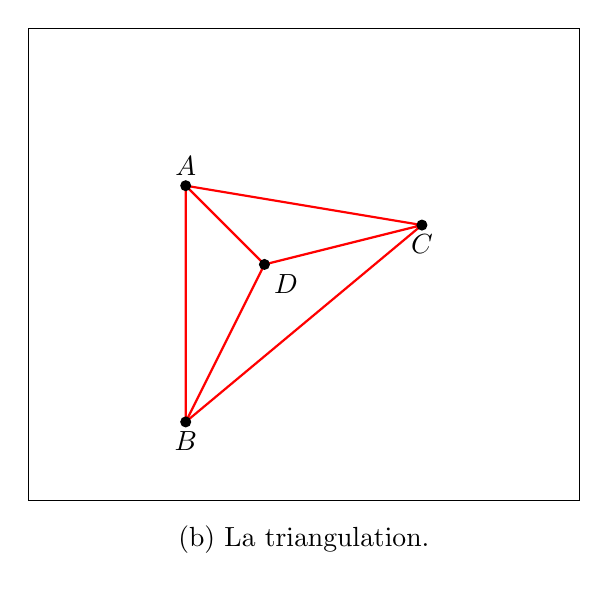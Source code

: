 \begin{tikzpicture}

\tikzstyle{line} = [draw,  thick]
\tikzstyle{point} = [black]

\coordinate (A) at (1,4);
\coordinate (B) at (1,1);
\coordinate (C) at (4,3.5);
\coordinate (D) at (2,3);


 \draw[line,red] (A)--(B)--(C)--(D)--(A)--(C);
 \draw[line,red] (B)--(D);

\foreach \point/\position in {A/above,B/below,C/below,D/below right}{
  \fill[point] (\point) circle (2pt) node[\position]{$\point$};
}


% 
% \coordinate (O) at (0.42,2.5);
% %\draw[line,gray] (O) circle (1.62);
% 
% \draw ($(A)!0.5!(B)$) --(O)-- ([turn]0:1cm);
% \draw ($(A)!0.5!(D)$) --(O)-- ([turn]0:1cm);
% \draw ($(B)!0.5!(D)$) -- (O)--([turn]0:1cm);
% 
% \coordinate (OO) at (2.65,4.65);
% %\draw[line,gray] (OO) circle (1.75);
% 
% \draw ($(A)!0.5!(C)$) --(OO)-- ([turn]0:1cm);
% \draw ($(A)!0.5!(D)$) --(OO)-- ([turn]0:1cm);
% \draw ($(C)!0.5!(D)$) --(OO)-- ([turn]0:1cm);
% 
% 
% \coordinate (OOO) at (3.45,1.1);
% %\draw[line,gray] (OOO) circle (2.4);
% 
% \draw ($(B)!0.5!(C)$)-- (OOO) -- ([turn]0:1cm);
% \draw ($(C)!0.5!(D)$)--(OOO) -- ([turn]0:1cm);
% \draw ($(B)!0.5!(D)$)--(OOO) -- ([turn]0:1cm);


%\coordinate (OOOO) at (2.3,2.45);
% \draw[line,gray] (OOOO) circle (1.95);
% 
% \draw (OOOO)--($(A)!0.5!(B)$) -- ([turn]0:1cm);
% \draw (OOOO)--($(A)!0.5!(C)$) -- ([turn]0:1cm);
% \draw (OOOO)--($(B)!0.5!(C)$) -- ([turn]0:1cm);


% 
% \foreach \point in {O,OO,OOO}{
%   \fill[point,blue] (\point) circle (2pt); % node{$\point$};
% }

\begin{scope}
\clip (-1,0) rectangle ++(7,6);

% Voronoi edges
% \draw[ultra thick, green!60!black] (O)--(OO)--(OOO)--cycle;
% \draw[ultra thick, green!60!black] (O)--++(-2,0);
% \draw[ultra thick, green!60!black] (OO)--++(80:2);
% \draw[ultra thick, green!60!black] (OOO)--++(-50:2);

% Voronoi cells
% \fill[red!20,opacity=0.5] (O)--(OO)--(OOO)--cycle;
% \fill[blue!20,opacity=0.5] (O)--(OO)--++(80:2)--(-3,6)--($(O)+(-2,0)$)--cycle;
% \fill[green!20,opacity=0.5] (O)--(OOO)--++(-50:2)--(-3,-2)--($(O)+(-2,0)$)--cycle;
% \fill[orange!20,opacity=0.5] (OO)--(OOO)--++(-50:4)--(8,7)--($(OO)+(80:2)$)--cycle;

\end{scope}

\draw (-1,0) rectangle ++(7,6);
\node at (2.5,-0.5) {(b) La triangulation.};
\end{tikzpicture}